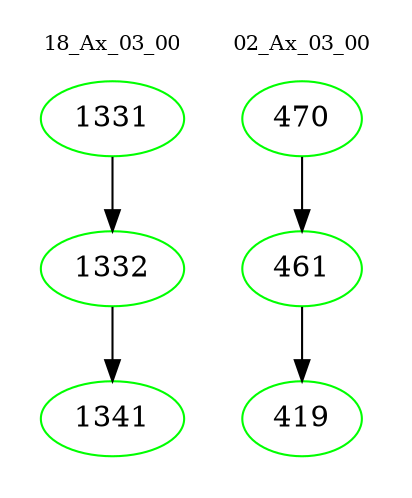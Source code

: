 digraph{
subgraph cluster_0 {
color = white
label = "18_Ax_03_00";
fontsize=10;
T0_1331 [label="1331", color="green"]
T0_1331 -> T0_1332 [color="black"]
T0_1332 [label="1332", color="green"]
T0_1332 -> T0_1341 [color="black"]
T0_1341 [label="1341", color="green"]
}
subgraph cluster_1 {
color = white
label = "02_Ax_03_00";
fontsize=10;
T1_470 [label="470", color="green"]
T1_470 -> T1_461 [color="black"]
T1_461 [label="461", color="green"]
T1_461 -> T1_419 [color="black"]
T1_419 [label="419", color="green"]
}
}
